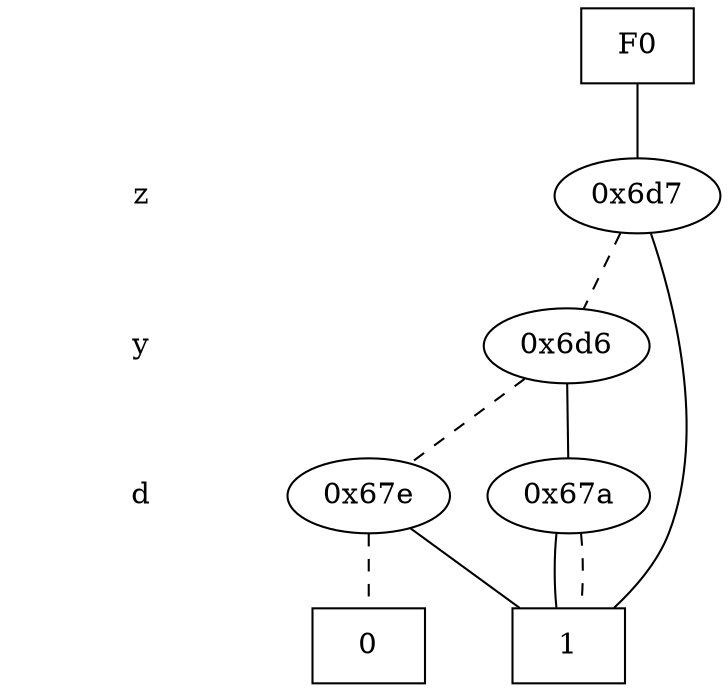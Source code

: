 digraph "ZDD" {
size = "7.5,10"
center = true;
edge [dir = none];
{ node [shape = plaintext];
  edge [style = invis];
  "CONST NODES" [style = invis];
" z " -> " y " -> " d " -> "CONST NODES"; 
}
{ rank = same; node [shape = box]; edge [style = invis];
"F0"; }
{ rank = same; " z ";
"0x6d7";
}
{ rank = same; " y ";
"0x6d6";
}
{ rank = same; " d ";
"0x67a";
"0x67e";
}
{ rank = same; "CONST NODES";
{ node [shape = box]; "0x626";
"0x625";
}
}
"F0" -> "0x6d7" [style = solid];
"0x6d7" -> "0x625";
"0x6d7" -> "0x6d6" [style = dashed];
"0x6d6" -> "0x67a";
"0x6d6" -> "0x67e" [style = dashed];
"0x67a" -> "0x625";
"0x67a" -> "0x625" [style = dashed];
"0x67e" -> "0x625";
"0x67e" -> "0x626" [style = dashed];
"0x626" [label = "0"];
"0x625" [label = "1"];
}
